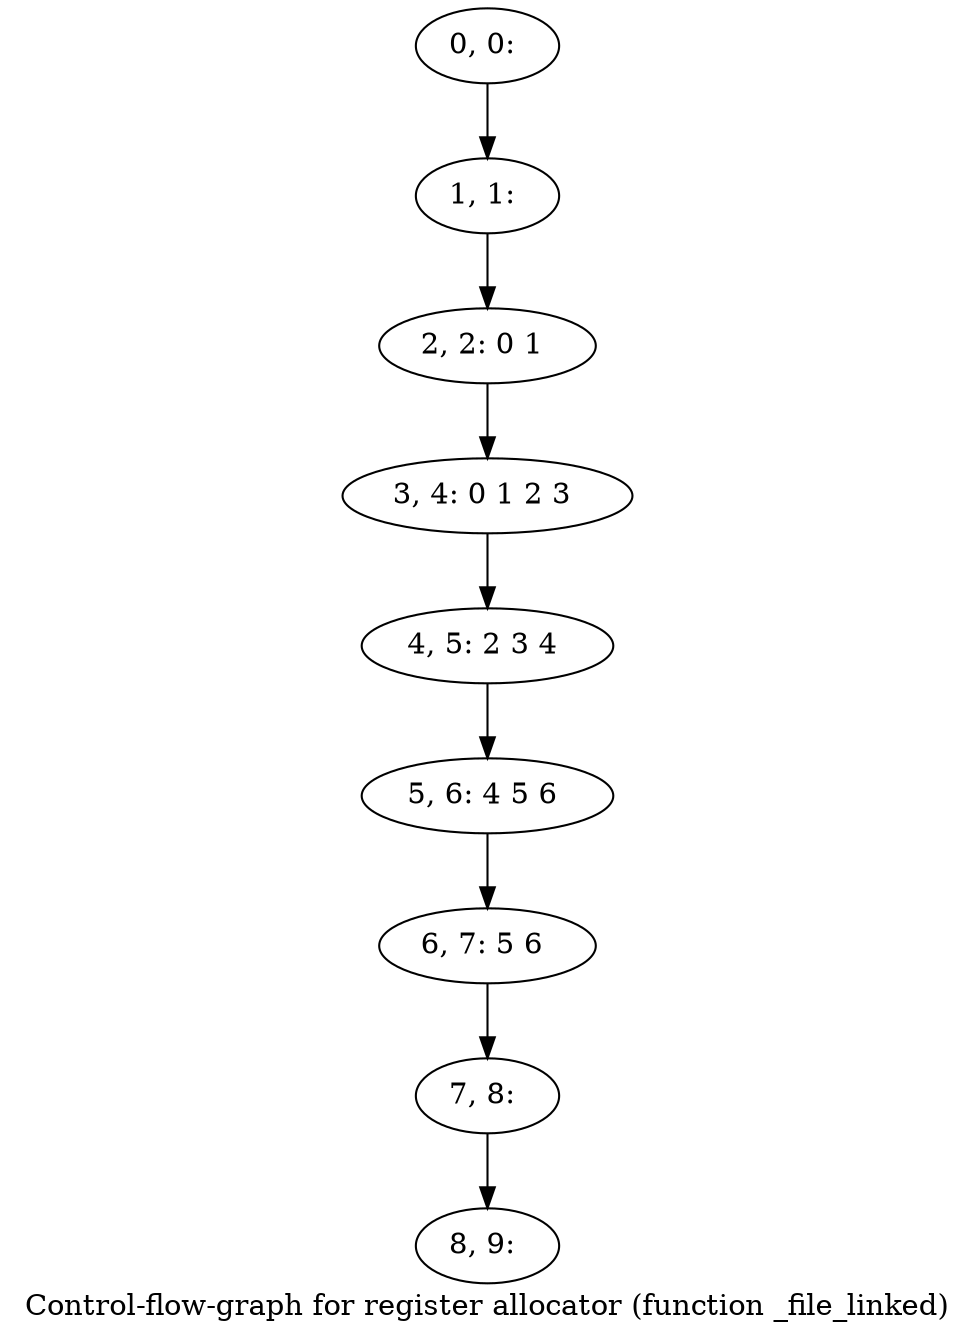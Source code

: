 digraph G {
graph [label="Control-flow-graph for register allocator (function _file_linked)"]
0[label="0, 0: "];
1[label="1, 1: "];
2[label="2, 2: 0 1 "];
3[label="3, 4: 0 1 2 3 "];
4[label="4, 5: 2 3 4 "];
5[label="5, 6: 4 5 6 "];
6[label="6, 7: 5 6 "];
7[label="7, 8: "];
8[label="8, 9: "];
0->1 ;
1->2 ;
2->3 ;
3->4 ;
4->5 ;
5->6 ;
6->7 ;
7->8 ;
}
